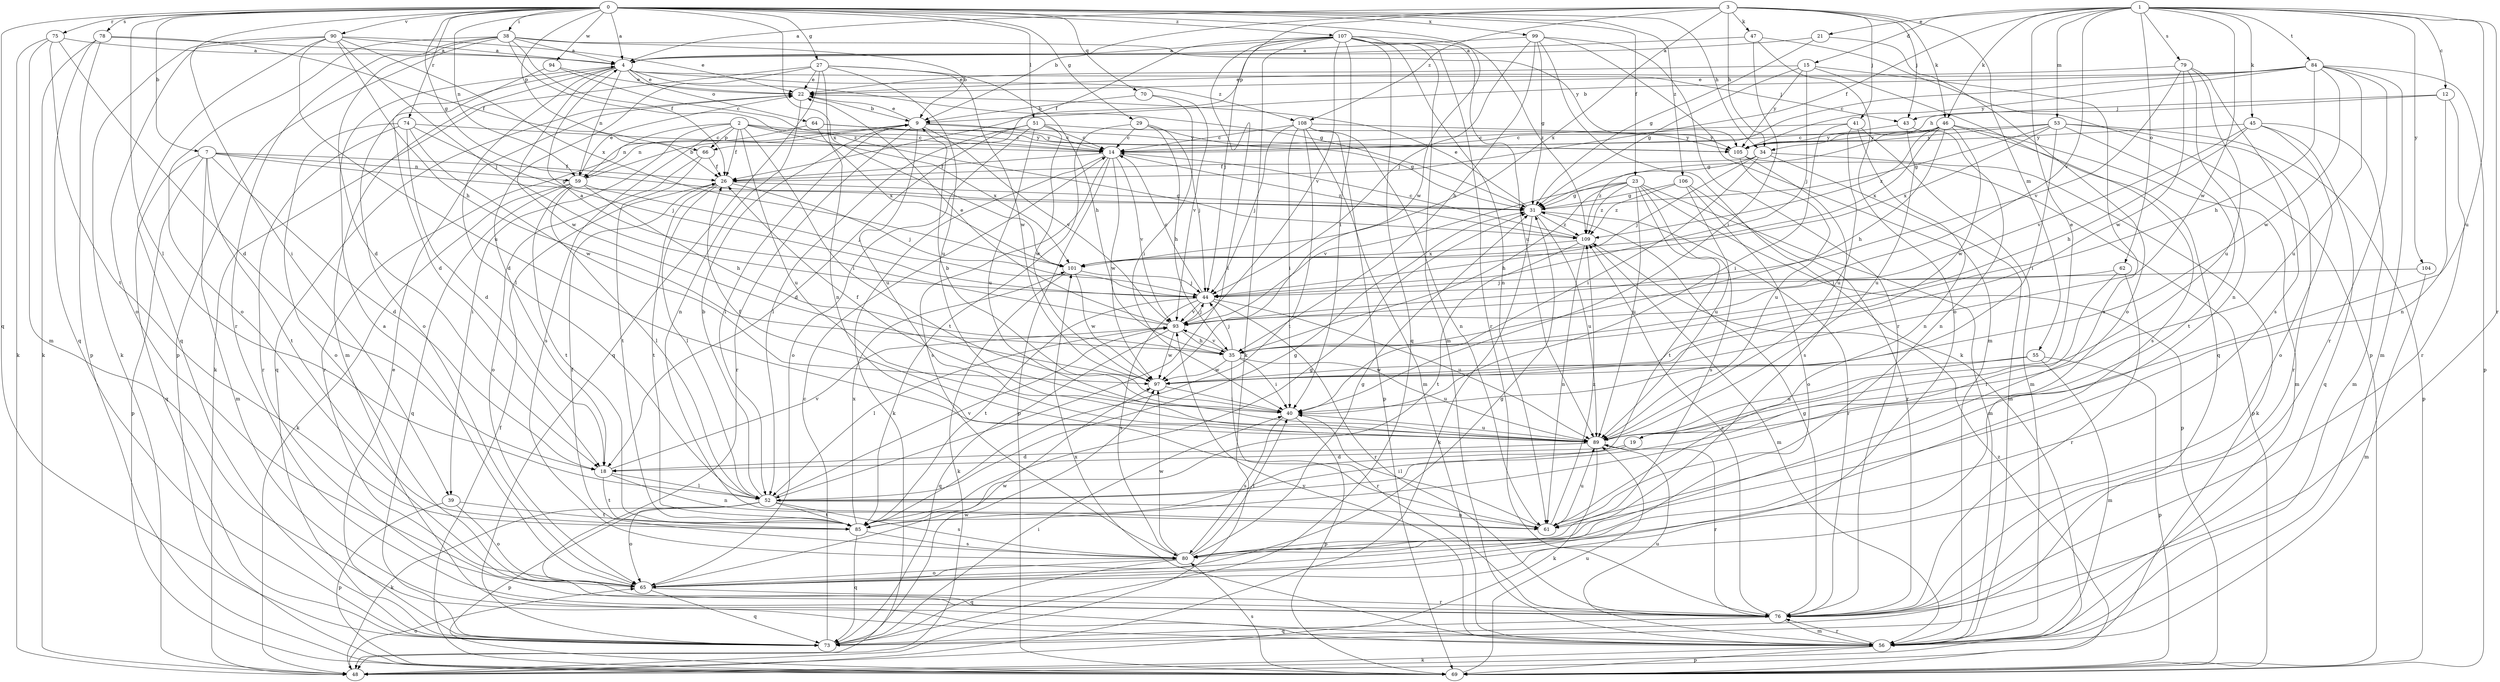 strict digraph  {
0;
1;
2;
3;
4;
7;
9;
12;
14;
15;
18;
19;
21;
22;
23;
26;
27;
29;
31;
34;
35;
38;
39;
40;
41;
43;
44;
45;
46;
47;
48;
51;
52;
53;
55;
56;
59;
61;
62;
64;
65;
66;
69;
70;
73;
74;
75;
76;
78;
79;
80;
84;
85;
89;
90;
93;
94;
97;
99;
101;
104;
105;
106;
107;
108;
109;
0 -> 4  [label=a];
0 -> 7  [label=b];
0 -> 23  [label=f];
0 -> 27  [label=g];
0 -> 29  [label=g];
0 -> 31  [label=g];
0 -> 34  [label=h];
0 -> 38  [label=i];
0 -> 39  [label=i];
0 -> 51  [label=l];
0 -> 52  [label=l];
0 -> 59  [label=n];
0 -> 66  [label=p];
0 -> 70  [label=q];
0 -> 73  [label=q];
0 -> 74  [label=r];
0 -> 75  [label=r];
0 -> 78  [label=s];
0 -> 90  [label=v];
0 -> 94  [label=w];
0 -> 97  [label=w];
0 -> 99  [label=x];
0 -> 101  [label=x];
0 -> 106  [label=z];
0 -> 107  [label=z];
1 -> 12  [label=c];
1 -> 15  [label=d];
1 -> 19  [label=e];
1 -> 21  [label=e];
1 -> 26  [label=f];
1 -> 45  [label=k];
1 -> 46  [label=k];
1 -> 53  [label=m];
1 -> 62  [label=o];
1 -> 76  [label=r];
1 -> 79  [label=s];
1 -> 84  [label=t];
1 -> 89  [label=u];
1 -> 93  [label=v];
1 -> 97  [label=w];
1 -> 104  [label=y];
2 -> 14  [label=c];
2 -> 26  [label=f];
2 -> 39  [label=i];
2 -> 40  [label=i];
2 -> 59  [label=n];
2 -> 66  [label=p];
2 -> 80  [label=s];
2 -> 89  [label=u];
2 -> 101  [label=x];
2 -> 105  [label=y];
3 -> 4  [label=a];
3 -> 9  [label=b];
3 -> 34  [label=h];
3 -> 41  [label=j];
3 -> 43  [label=j];
3 -> 46  [label=k];
3 -> 47  [label=k];
3 -> 55  [label=m];
3 -> 66  [label=p];
3 -> 101  [label=x];
3 -> 108  [label=z];
4 -> 22  [label=e];
4 -> 31  [label=g];
4 -> 43  [label=j];
4 -> 52  [label=l];
4 -> 56  [label=m];
4 -> 59  [label=n];
4 -> 64  [label=o];
4 -> 65  [label=o];
4 -> 97  [label=w];
4 -> 108  [label=z];
7 -> 18  [label=d];
7 -> 26  [label=f];
7 -> 31  [label=g];
7 -> 56  [label=m];
7 -> 59  [label=n];
7 -> 69  [label=p];
7 -> 73  [label=q];
7 -> 85  [label=t];
9 -> 14  [label=c];
9 -> 22  [label=e];
9 -> 52  [label=l];
9 -> 59  [label=n];
9 -> 76  [label=r];
9 -> 89  [label=u];
9 -> 93  [label=v];
9 -> 105  [label=y];
12 -> 34  [label=h];
12 -> 43  [label=j];
12 -> 61  [label=n];
12 -> 76  [label=r];
14 -> 26  [label=f];
14 -> 48  [label=k];
14 -> 69  [label=p];
14 -> 80  [label=s];
14 -> 93  [label=v];
14 -> 97  [label=w];
14 -> 109  [label=z];
15 -> 22  [label=e];
15 -> 31  [label=g];
15 -> 44  [label=j];
15 -> 73  [label=q];
15 -> 80  [label=s];
15 -> 105  [label=y];
18 -> 52  [label=l];
18 -> 61  [label=n];
18 -> 85  [label=t];
18 -> 93  [label=v];
19 -> 18  [label=d];
19 -> 52  [label=l];
21 -> 4  [label=a];
21 -> 31  [label=g];
21 -> 65  [label=o];
22 -> 9  [label=b];
22 -> 61  [label=n];
22 -> 73  [label=q];
23 -> 31  [label=g];
23 -> 35  [label=h];
23 -> 56  [label=m];
23 -> 69  [label=p];
23 -> 80  [label=s];
23 -> 85  [label=t];
23 -> 89  [label=u];
23 -> 93  [label=v];
23 -> 109  [label=z];
26 -> 31  [label=g];
26 -> 44  [label=j];
26 -> 52  [label=l];
26 -> 85  [label=t];
27 -> 18  [label=d];
27 -> 22  [label=e];
27 -> 35  [label=h];
27 -> 48  [label=k];
27 -> 61  [label=n];
27 -> 73  [label=q];
27 -> 89  [label=u];
27 -> 97  [label=w];
29 -> 14  [label=c];
29 -> 31  [label=g];
29 -> 35  [label=h];
29 -> 44  [label=j];
29 -> 85  [label=t];
31 -> 22  [label=e];
31 -> 48  [label=k];
31 -> 76  [label=r];
31 -> 89  [label=u];
31 -> 109  [label=z];
34 -> 26  [label=f];
34 -> 40  [label=i];
34 -> 44  [label=j];
34 -> 48  [label=k];
34 -> 56  [label=m];
34 -> 109  [label=z];
35 -> 40  [label=i];
35 -> 44  [label=j];
35 -> 76  [label=r];
35 -> 89  [label=u];
35 -> 93  [label=v];
35 -> 97  [label=w];
38 -> 4  [label=a];
38 -> 9  [label=b];
38 -> 18  [label=d];
38 -> 26  [label=f];
38 -> 65  [label=o];
38 -> 69  [label=p];
38 -> 76  [label=r];
38 -> 105  [label=y];
38 -> 109  [label=z];
39 -> 65  [label=o];
39 -> 69  [label=p];
39 -> 85  [label=t];
40 -> 9  [label=b];
40 -> 26  [label=f];
40 -> 69  [label=p];
40 -> 80  [label=s];
40 -> 89  [label=u];
41 -> 14  [label=c];
41 -> 40  [label=i];
41 -> 56  [label=m];
41 -> 61  [label=n];
41 -> 89  [label=u];
43 -> 61  [label=n];
43 -> 89  [label=u];
43 -> 105  [label=y];
44 -> 14  [label=c];
44 -> 76  [label=r];
44 -> 80  [label=s];
44 -> 85  [label=t];
44 -> 89  [label=u];
44 -> 93  [label=v];
45 -> 35  [label=h];
45 -> 56  [label=m];
45 -> 65  [label=o];
45 -> 73  [label=q];
45 -> 93  [label=v];
45 -> 105  [label=y];
46 -> 14  [label=c];
46 -> 31  [label=g];
46 -> 35  [label=h];
46 -> 56  [label=m];
46 -> 80  [label=s];
46 -> 97  [label=w];
46 -> 101  [label=x];
46 -> 105  [label=y];
46 -> 109  [label=z];
47 -> 4  [label=a];
47 -> 40  [label=i];
47 -> 65  [label=o];
47 -> 69  [label=p];
48 -> 65  [label=o];
51 -> 14  [label=c];
51 -> 18  [label=d];
51 -> 52  [label=l];
51 -> 65  [label=o];
51 -> 89  [label=u];
51 -> 97  [label=w];
51 -> 105  [label=y];
52 -> 9  [label=b];
52 -> 31  [label=g];
52 -> 48  [label=k];
52 -> 61  [label=n];
52 -> 65  [label=o];
52 -> 69  [label=p];
52 -> 80  [label=s];
52 -> 85  [label=t];
52 -> 93  [label=v];
53 -> 14  [label=c];
53 -> 31  [label=g];
53 -> 40  [label=i];
53 -> 69  [label=p];
53 -> 76  [label=r];
53 -> 85  [label=t];
53 -> 101  [label=x];
53 -> 105  [label=y];
55 -> 56  [label=m];
55 -> 69  [label=p];
55 -> 89  [label=u];
55 -> 97  [label=w];
56 -> 48  [label=k];
56 -> 69  [label=p];
56 -> 76  [label=r];
56 -> 89  [label=u];
56 -> 93  [label=v];
56 -> 101  [label=x];
59 -> 9  [label=b];
59 -> 22  [label=e];
59 -> 35  [label=h];
59 -> 44  [label=j];
59 -> 48  [label=k];
59 -> 52  [label=l];
59 -> 73  [label=q];
59 -> 85  [label=t];
61 -> 40  [label=i];
61 -> 89  [label=u];
61 -> 109  [label=z];
62 -> 44  [label=j];
62 -> 52  [label=l];
62 -> 76  [label=r];
64 -> 14  [label=c];
64 -> 76  [label=r];
64 -> 101  [label=x];
64 -> 105  [label=y];
65 -> 4  [label=a];
65 -> 31  [label=g];
65 -> 73  [label=q];
65 -> 76  [label=r];
65 -> 97  [label=w];
66 -> 26  [label=f];
66 -> 65  [label=o];
66 -> 85  [label=t];
69 -> 26  [label=f];
69 -> 80  [label=s];
69 -> 89  [label=u];
69 -> 109  [label=z];
70 -> 9  [label=b];
70 -> 40  [label=i];
70 -> 93  [label=v];
73 -> 14  [label=c];
73 -> 22  [label=e];
73 -> 40  [label=i];
73 -> 97  [label=w];
74 -> 14  [label=c];
74 -> 18  [label=d];
74 -> 44  [label=j];
74 -> 65  [label=o];
74 -> 76  [label=r];
74 -> 97  [label=w];
75 -> 4  [label=a];
75 -> 18  [label=d];
75 -> 48  [label=k];
75 -> 56  [label=m];
75 -> 85  [label=t];
76 -> 31  [label=g];
76 -> 56  [label=m];
76 -> 73  [label=q];
76 -> 109  [label=z];
78 -> 4  [label=a];
78 -> 26  [label=f];
78 -> 48  [label=k];
78 -> 69  [label=p];
78 -> 73  [label=q];
79 -> 22  [label=e];
79 -> 61  [label=n];
79 -> 80  [label=s];
79 -> 89  [label=u];
79 -> 93  [label=v];
79 -> 97  [label=w];
80 -> 26  [label=f];
80 -> 31  [label=g];
80 -> 40  [label=i];
80 -> 65  [label=o];
80 -> 73  [label=q];
80 -> 97  [label=w];
84 -> 9  [label=b];
84 -> 14  [label=c];
84 -> 22  [label=e];
84 -> 35  [label=h];
84 -> 56  [label=m];
84 -> 69  [label=p];
84 -> 76  [label=r];
84 -> 89  [label=u];
84 -> 97  [label=w];
84 -> 105  [label=y];
85 -> 31  [label=g];
85 -> 73  [label=q];
85 -> 80  [label=s];
85 -> 101  [label=x];
89 -> 18  [label=d];
89 -> 26  [label=f];
89 -> 48  [label=k];
89 -> 76  [label=r];
90 -> 4  [label=a];
90 -> 22  [label=e];
90 -> 35  [label=h];
90 -> 44  [label=j];
90 -> 48  [label=k];
90 -> 65  [label=o];
90 -> 73  [label=q];
90 -> 89  [label=u];
90 -> 101  [label=x];
93 -> 4  [label=a];
93 -> 22  [label=e];
93 -> 35  [label=h];
93 -> 44  [label=j];
93 -> 52  [label=l];
93 -> 73  [label=q];
93 -> 97  [label=w];
94 -> 14  [label=c];
94 -> 18  [label=d];
94 -> 22  [label=e];
97 -> 40  [label=i];
99 -> 4  [label=a];
99 -> 31  [label=g];
99 -> 35  [label=h];
99 -> 44  [label=j];
99 -> 48  [label=k];
99 -> 56  [label=m];
99 -> 76  [label=r];
101 -> 44  [label=j];
101 -> 48  [label=k];
101 -> 97  [label=w];
104 -> 44  [label=j];
104 -> 56  [label=m];
105 -> 69  [label=p];
105 -> 80  [label=s];
105 -> 89  [label=u];
106 -> 31  [label=g];
106 -> 65  [label=o];
106 -> 76  [label=r];
106 -> 89  [label=u];
106 -> 109  [label=z];
107 -> 4  [label=a];
107 -> 26  [label=f];
107 -> 40  [label=i];
107 -> 44  [label=j];
107 -> 48  [label=k];
107 -> 52  [label=l];
107 -> 56  [label=m];
107 -> 61  [label=n];
107 -> 73  [label=q];
107 -> 76  [label=r];
107 -> 89  [label=u];
107 -> 93  [label=v];
107 -> 109  [label=z];
108 -> 14  [label=c];
108 -> 40  [label=i];
108 -> 44  [label=j];
108 -> 56  [label=m];
108 -> 61  [label=n];
108 -> 69  [label=p];
108 -> 85  [label=t];
108 -> 105  [label=y];
109 -> 14  [label=c];
109 -> 56  [label=m];
109 -> 61  [label=n];
109 -> 85  [label=t];
109 -> 101  [label=x];
}
